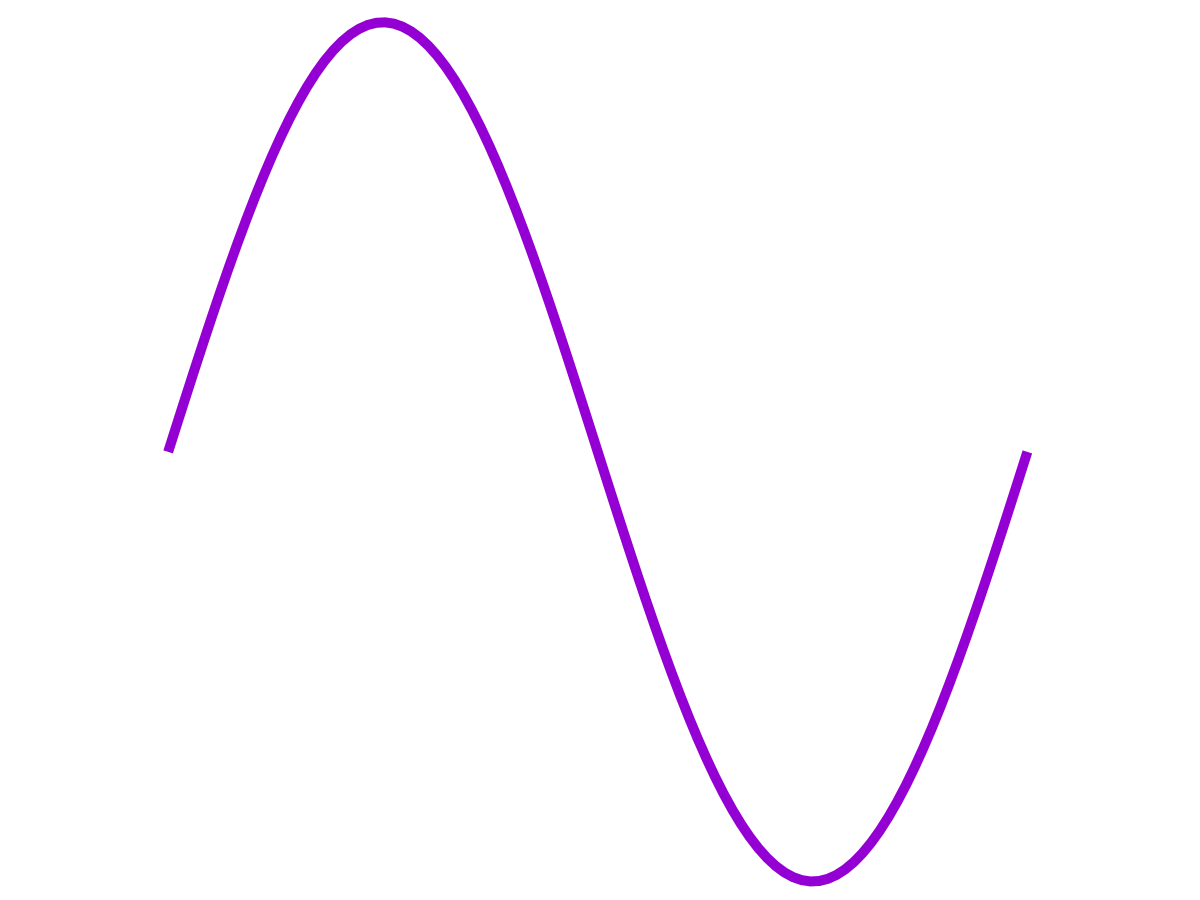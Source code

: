 set term png transparent size 256,256
set output "sine.png"
set size square
set xrange [0:2*pi]
set yrange [-1:+1]
unset key
unset border
unset xtics
unset ytics
plot sin(x) with lines lw 10

